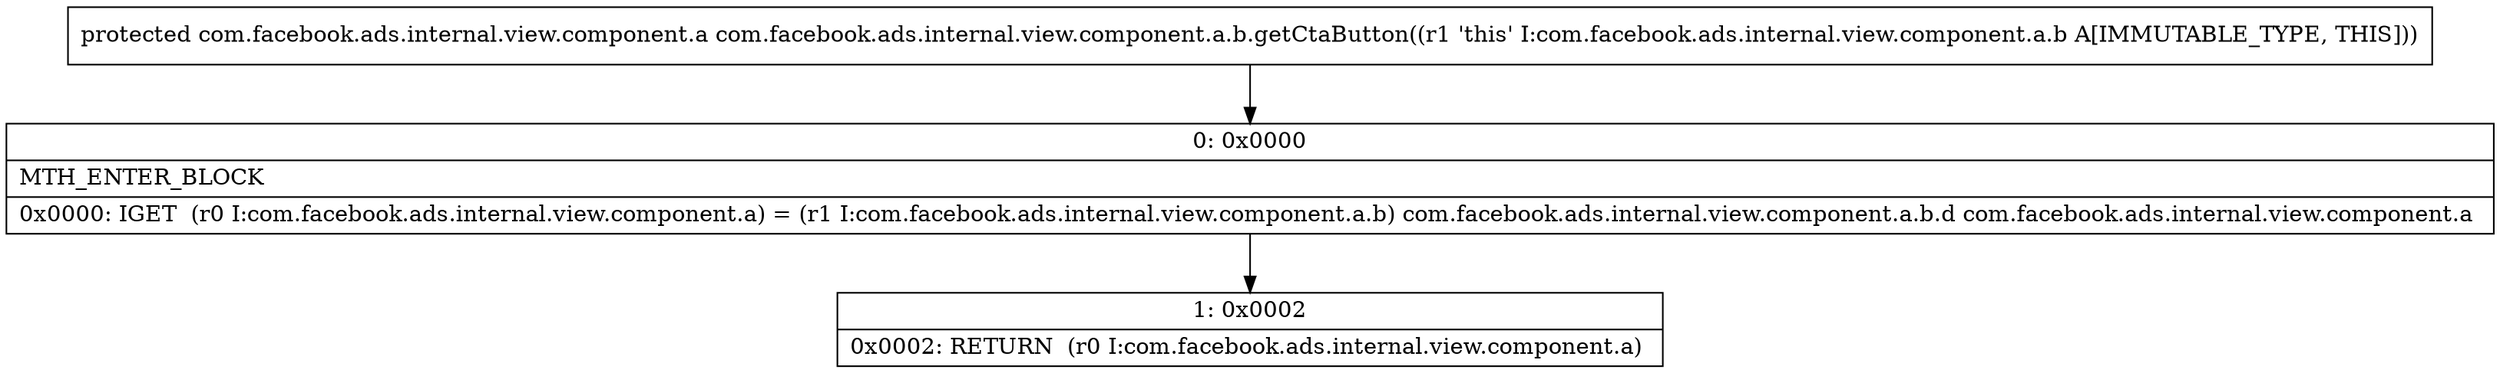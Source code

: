 digraph "CFG forcom.facebook.ads.internal.view.component.a.b.getCtaButton()Lcom\/facebook\/ads\/internal\/view\/component\/a;" {
Node_0 [shape=record,label="{0\:\ 0x0000|MTH_ENTER_BLOCK\l|0x0000: IGET  (r0 I:com.facebook.ads.internal.view.component.a) = (r1 I:com.facebook.ads.internal.view.component.a.b) com.facebook.ads.internal.view.component.a.b.d com.facebook.ads.internal.view.component.a \l}"];
Node_1 [shape=record,label="{1\:\ 0x0002|0x0002: RETURN  (r0 I:com.facebook.ads.internal.view.component.a) \l}"];
MethodNode[shape=record,label="{protected com.facebook.ads.internal.view.component.a com.facebook.ads.internal.view.component.a.b.getCtaButton((r1 'this' I:com.facebook.ads.internal.view.component.a.b A[IMMUTABLE_TYPE, THIS])) }"];
MethodNode -> Node_0;
Node_0 -> Node_1;
}


